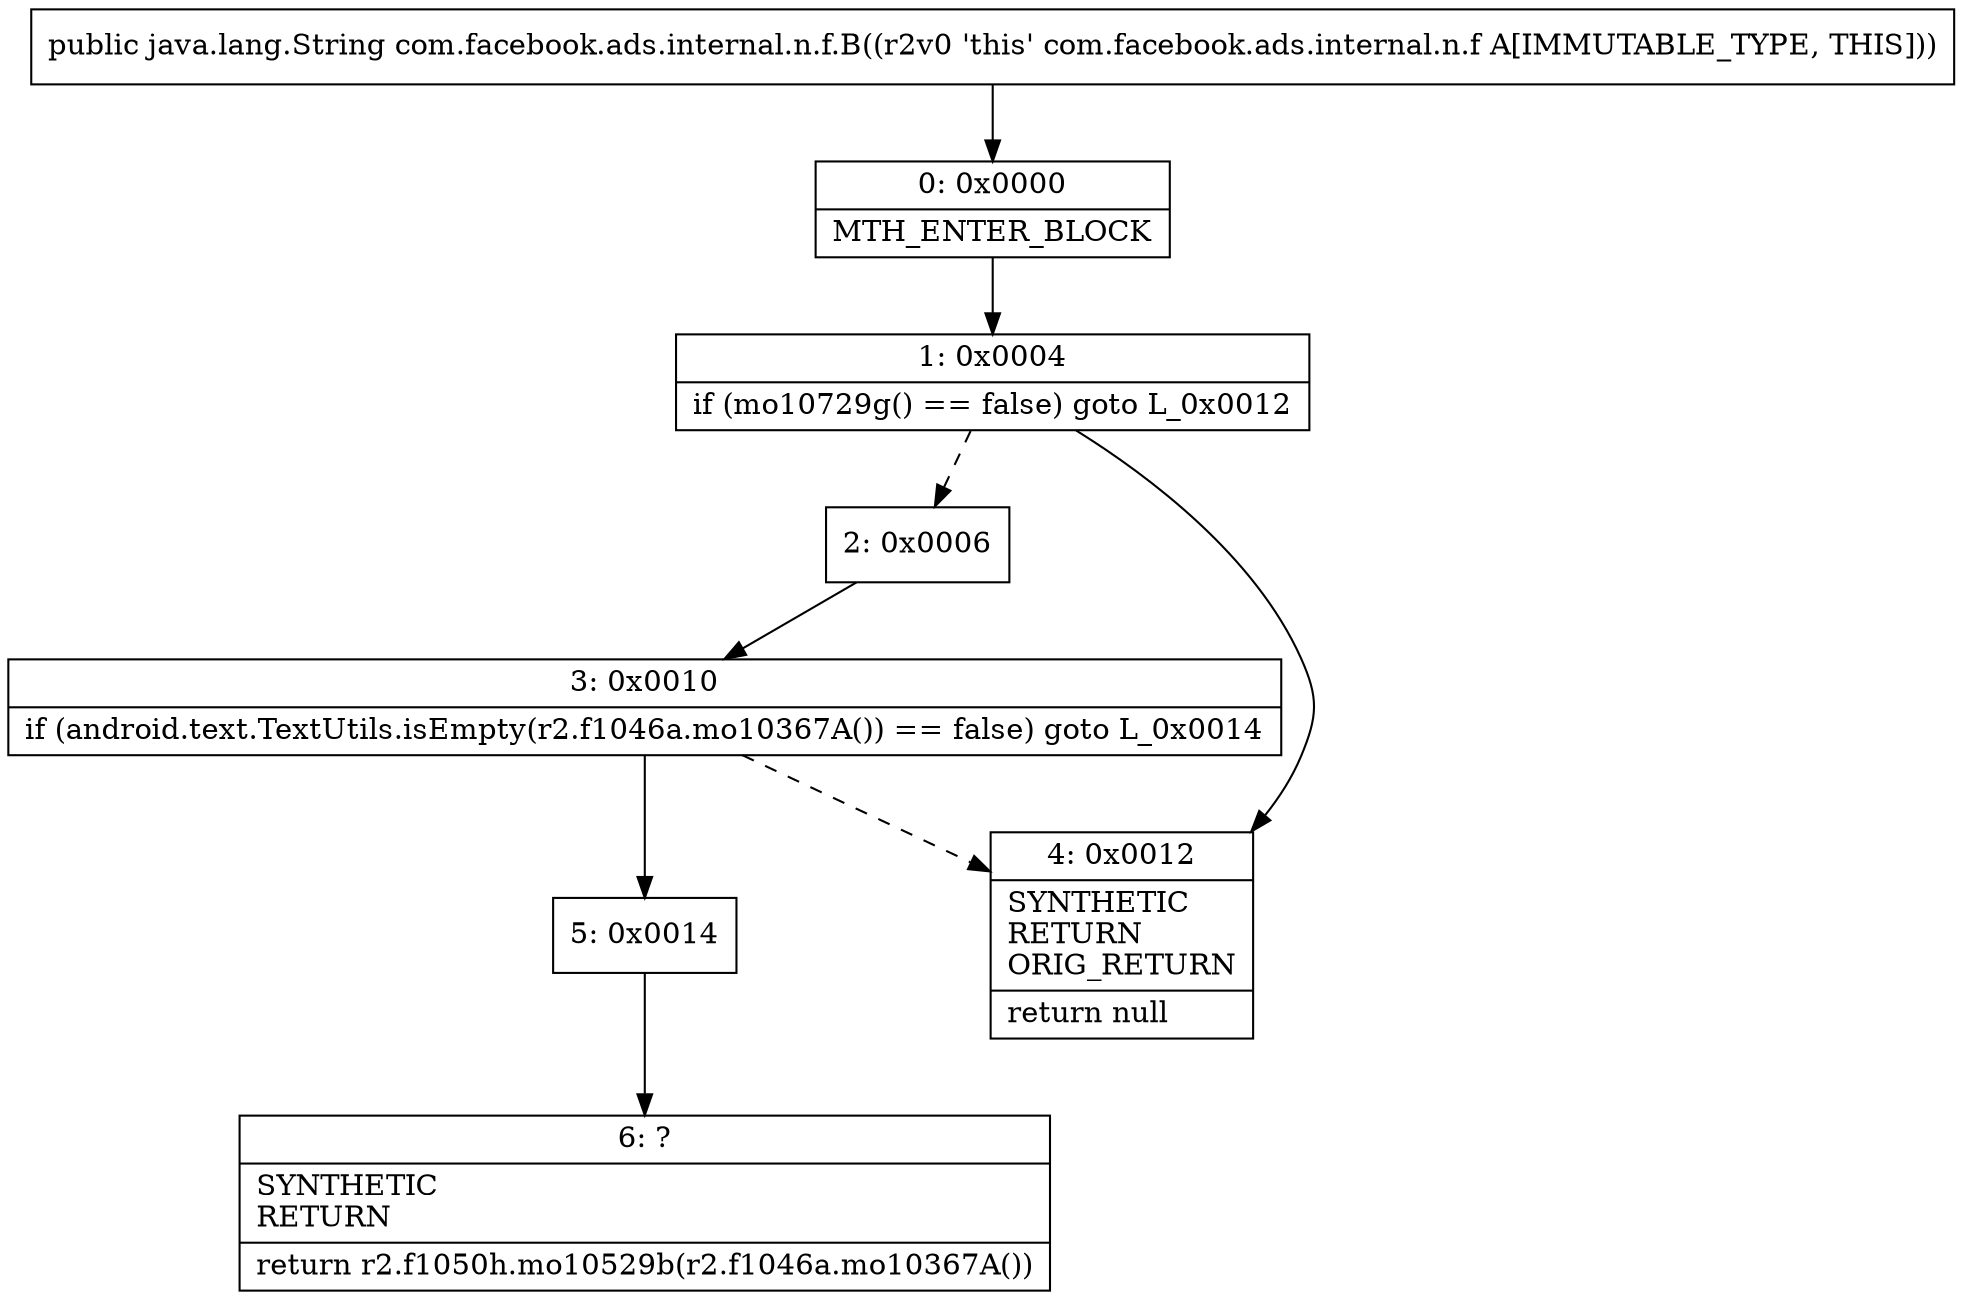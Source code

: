 digraph "CFG forcom.facebook.ads.internal.n.f.B()Ljava\/lang\/String;" {
Node_0 [shape=record,label="{0\:\ 0x0000|MTH_ENTER_BLOCK\l}"];
Node_1 [shape=record,label="{1\:\ 0x0004|if (mo10729g() == false) goto L_0x0012\l}"];
Node_2 [shape=record,label="{2\:\ 0x0006}"];
Node_3 [shape=record,label="{3\:\ 0x0010|if (android.text.TextUtils.isEmpty(r2.f1046a.mo10367A()) == false) goto L_0x0014\l}"];
Node_4 [shape=record,label="{4\:\ 0x0012|SYNTHETIC\lRETURN\lORIG_RETURN\l|return null\l}"];
Node_5 [shape=record,label="{5\:\ 0x0014}"];
Node_6 [shape=record,label="{6\:\ ?|SYNTHETIC\lRETURN\l|return r2.f1050h.mo10529b(r2.f1046a.mo10367A())\l}"];
MethodNode[shape=record,label="{public java.lang.String com.facebook.ads.internal.n.f.B((r2v0 'this' com.facebook.ads.internal.n.f A[IMMUTABLE_TYPE, THIS])) }"];
MethodNode -> Node_0;
Node_0 -> Node_1;
Node_1 -> Node_2[style=dashed];
Node_1 -> Node_4;
Node_2 -> Node_3;
Node_3 -> Node_4[style=dashed];
Node_3 -> Node_5;
Node_5 -> Node_6;
}

